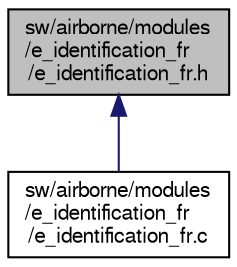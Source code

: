 digraph "sw/airborne/modules/e_identification_fr/e_identification_fr.h"
{
  edge [fontname="FreeSans",fontsize="10",labelfontname="FreeSans",labelfontsize="10"];
  node [fontname="FreeSans",fontsize="10",shape=record];
  Node1 [label="sw/airborne/modules\l/e_identification_fr\l/e_identification_fr.h",height=0.2,width=0.4,color="black", fillcolor="grey75", style="filled", fontcolor="black"];
  Node1 -> Node2 [dir="back",color="midnightblue",fontsize="10",style="solid",fontname="FreeSans"];
  Node2 [label="sw/airborne/modules\l/e_identification_fr\l/e_identification_fr.c",height=0.2,width=0.4,color="black", fillcolor="white", style="filled",URL="$e__identification__fr_8c.html"];
}
